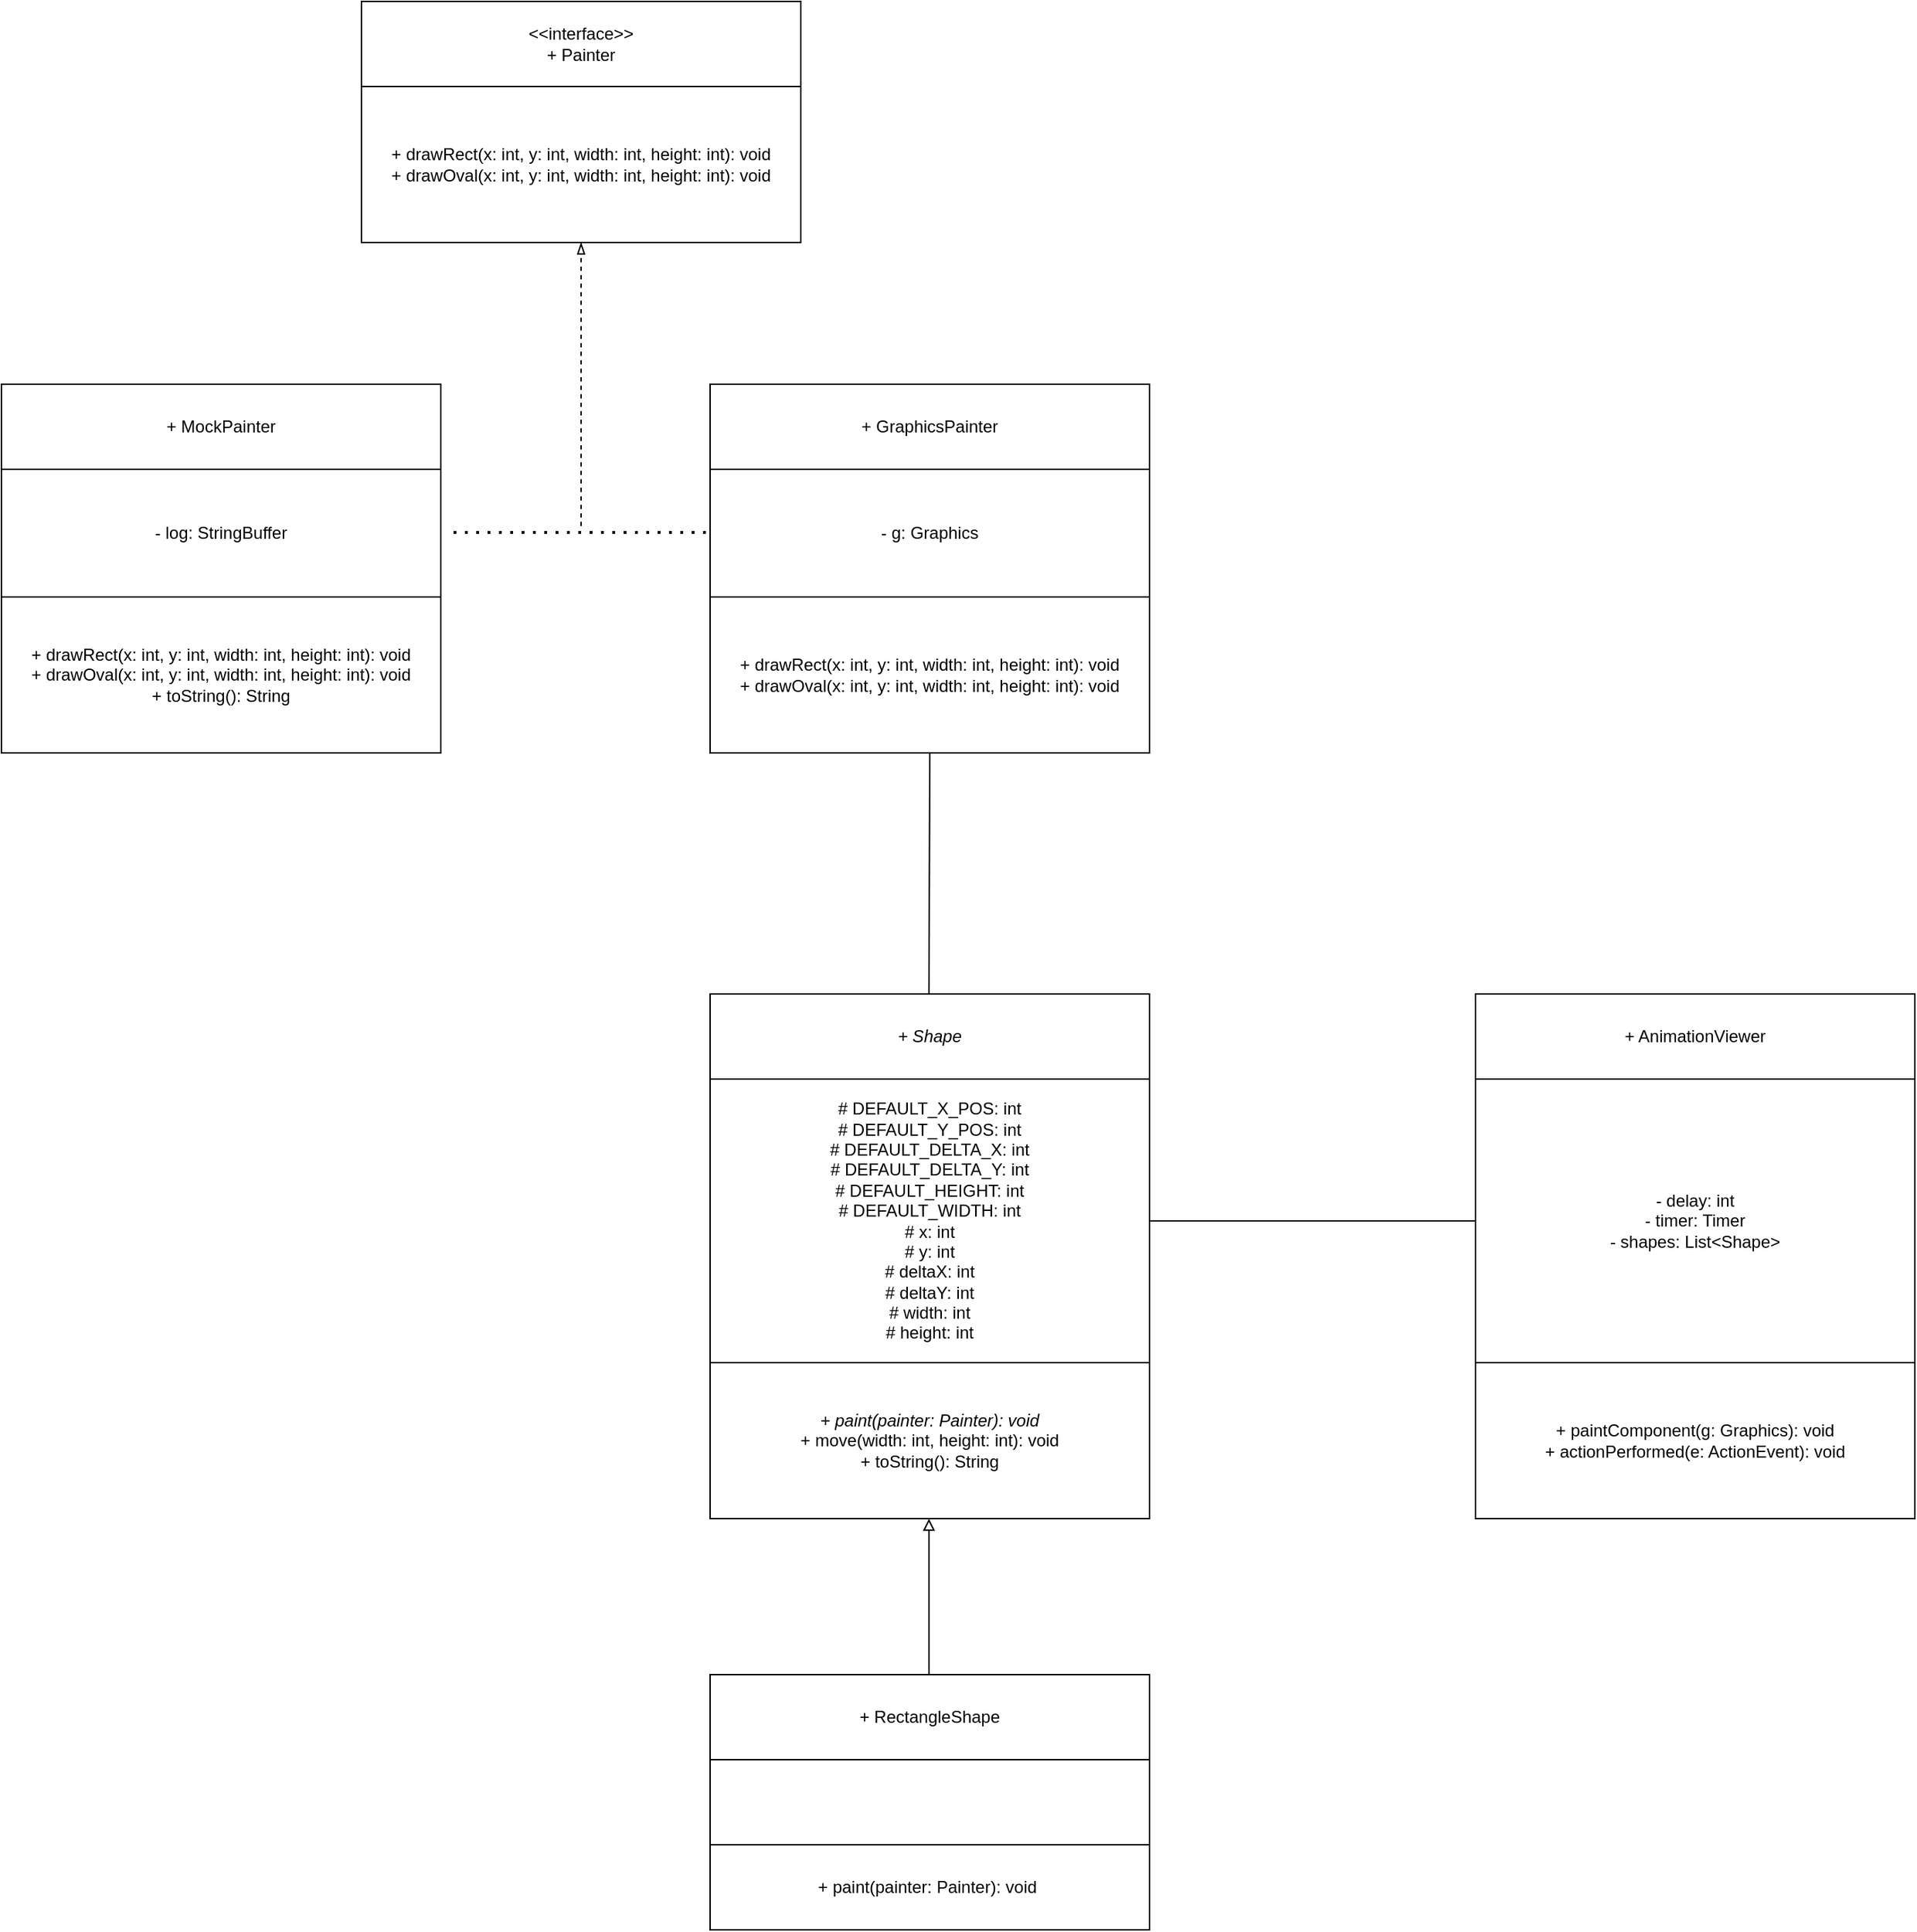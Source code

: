 <mxfile version="24.4.0" type="github">
  <diagram name="Page-1" id="ubM7CDHuB8m3kzV2Bm6y">
    <mxGraphModel dx="3209" dy="2356" grid="1" gridSize="10" guides="1" tooltips="1" connect="1" arrows="1" fold="1" page="1" pageScale="1" pageWidth="827" pageHeight="1169" math="0" shadow="0">
      <root>
        <mxCell id="0" />
        <mxCell id="1" parent="0" />
        <mxCell id="MaU48TReLEHeVx3_mteO-8" value="&lt;i&gt;+ Shape&lt;/i&gt;" style="rounded=0;whiteSpace=wrap;html=1;" vertex="1" parent="1">
          <mxGeometry x="350" y="230" width="310" height="60" as="geometry" />
        </mxCell>
        <mxCell id="MaU48TReLEHeVx3_mteO-9" value="# DEFAULT_X_POS: int&lt;div&gt;# DEFAULT_Y_POS: int&lt;/div&gt;&lt;div&gt;# DEFAULT_DELTA_X: int&lt;div&gt;# DEFAULT_DELTA_Y: int&lt;/div&gt;&lt;/div&gt;&lt;div&gt;# DEFAULT_HEIGHT: int&lt;/div&gt;&lt;div&gt;# DEFAULT_WIDTH: int&lt;/div&gt;&lt;div&gt;# x: int&lt;/div&gt;&lt;div&gt;# y: int&lt;/div&gt;&lt;div&gt;# deltaX: int&lt;/div&gt;&lt;div&gt;# deltaY: int&lt;/div&gt;&lt;div&gt;# width: int&lt;/div&gt;&lt;div&gt;# height: int&lt;/div&gt;" style="rounded=0;whiteSpace=wrap;html=1;" vertex="1" parent="1">
          <mxGeometry x="350" y="290" width="310" height="200" as="geometry" />
        </mxCell>
        <mxCell id="MaU48TReLEHeVx3_mteO-10" value="&lt;div&gt;&lt;i&gt;+ paint(painter: Painter): void&lt;/i&gt;&lt;/div&gt;+ move(width: int, height: int): void&lt;div&gt;+ toString(): String&lt;/div&gt;" style="rounded=0;whiteSpace=wrap;html=1;" vertex="1" parent="1">
          <mxGeometry x="350" y="490" width="310" height="110" as="geometry" />
        </mxCell>
        <mxCell id="MaU48TReLEHeVx3_mteO-11" value="" style="endArrow=block;html=1;rounded=0;endFill=0;" edge="1" parent="1">
          <mxGeometry width="50" height="50" relative="1" as="geometry">
            <mxPoint x="504.41" y="710" as="sourcePoint" />
            <mxPoint x="504.41" y="600" as="targetPoint" />
          </mxGeometry>
        </mxCell>
        <mxCell id="MaU48TReLEHeVx3_mteO-12" value="+ RectangleShape" style="rounded=0;whiteSpace=wrap;html=1;" vertex="1" parent="1">
          <mxGeometry x="350" y="710" width="310" height="60" as="geometry" />
        </mxCell>
        <mxCell id="MaU48TReLEHeVx3_mteO-13" value="" style="rounded=0;whiteSpace=wrap;html=1;" vertex="1" parent="1">
          <mxGeometry x="350" y="770" width="310" height="60" as="geometry" />
        </mxCell>
        <mxCell id="MaU48TReLEHeVx3_mteO-14" value="+ paint(painter: Painter): void&amp;nbsp;" style="rounded=0;whiteSpace=wrap;html=1;" vertex="1" parent="1">
          <mxGeometry x="350" y="830" width="310" height="60" as="geometry" />
        </mxCell>
        <mxCell id="MaU48TReLEHeVx3_mteO-16" value="" style="endArrow=none;html=1;rounded=0;" edge="1" parent="1">
          <mxGeometry width="50" height="50" relative="1" as="geometry">
            <mxPoint x="660" y="390" as="sourcePoint" />
            <mxPoint x="890" y="390" as="targetPoint" />
          </mxGeometry>
        </mxCell>
        <mxCell id="MaU48TReLEHeVx3_mteO-17" value="+ AnimationViewer" style="rounded=0;whiteSpace=wrap;html=1;" vertex="1" parent="1">
          <mxGeometry x="890" y="230" width="310" height="60" as="geometry" />
        </mxCell>
        <mxCell id="MaU48TReLEHeVx3_mteO-18" value="- delay: int&lt;div&gt;- timer: Timer&lt;br&gt;&lt;div&gt;- shapes: List&amp;lt;Shape&amp;gt;&lt;/div&gt;&lt;/div&gt;" style="rounded=0;whiteSpace=wrap;html=1;" vertex="1" parent="1">
          <mxGeometry x="890" y="290" width="310" height="200" as="geometry" />
        </mxCell>
        <mxCell id="MaU48TReLEHeVx3_mteO-19" value="+ paintComponent(g: Graphics): void&lt;div&gt;+ actionPerformed(e: ActionEvent): void&lt;/div&gt;" style="rounded=0;whiteSpace=wrap;html=1;" vertex="1" parent="1">
          <mxGeometry x="890" y="490" width="310" height="110" as="geometry" />
        </mxCell>
        <mxCell id="MaU48TReLEHeVx3_mteO-21" value="" style="endArrow=none;html=1;rounded=0;entryX=0.5;entryY=1;entryDx=0;entryDy=0;" edge="1" parent="1" target="MaU48TReLEHeVx3_mteO-24">
          <mxGeometry width="50" height="50" relative="1" as="geometry">
            <mxPoint x="504.41" y="230" as="sourcePoint" />
            <mxPoint x="504.41" y="-8.82" as="targetPoint" />
          </mxGeometry>
        </mxCell>
        <mxCell id="MaU48TReLEHeVx3_mteO-22" value="+ GraphicsPainter" style="rounded=0;whiteSpace=wrap;html=1;" vertex="1" parent="1">
          <mxGeometry x="350" y="-200" width="310" height="60" as="geometry" />
        </mxCell>
        <mxCell id="MaU48TReLEHeVx3_mteO-23" value="- g: Graphics" style="rounded=0;whiteSpace=wrap;html=1;" vertex="1" parent="1">
          <mxGeometry x="350" y="-140" width="310" height="90" as="geometry" />
        </mxCell>
        <mxCell id="MaU48TReLEHeVx3_mteO-24" value="+ drawRect(x: int, y: int, width: int, height: int): void&lt;div&gt;+ drawOval(x: int, y: int, width: int, height: int): void&lt;/div&gt;" style="rounded=0;whiteSpace=wrap;html=1;" vertex="1" parent="1">
          <mxGeometry x="350" y="-50" width="310" height="110" as="geometry" />
        </mxCell>
        <mxCell id="MaU48TReLEHeVx3_mteO-25" value="&lt;div&gt;&amp;lt;&amp;lt;interface&amp;gt;&amp;gt;&lt;/div&gt;+ Painter" style="rounded=0;whiteSpace=wrap;html=1;" vertex="1" parent="1">
          <mxGeometry x="104" y="-470" width="310" height="60" as="geometry" />
        </mxCell>
        <mxCell id="MaU48TReLEHeVx3_mteO-27" value="+ drawRect(x: int, y: int, width: int, height: int): void&lt;div&gt;+ drawOval(x: int, y: int, width: int, height: int): void&lt;br&gt;&lt;/div&gt;" style="rounded=0;whiteSpace=wrap;html=1;" vertex="1" parent="1">
          <mxGeometry x="104" y="-410" width="310" height="110" as="geometry" />
        </mxCell>
        <mxCell id="MaU48TReLEHeVx3_mteO-28" value="" style="endArrow=blockThin;dashed=1;html=1;rounded=0;endFill=0;" edge="1" parent="1">
          <mxGeometry width="50" height="50" relative="1" as="geometry">
            <mxPoint x="259" y="-100" as="sourcePoint" />
            <mxPoint x="259" y="-300" as="targetPoint" />
          </mxGeometry>
        </mxCell>
        <mxCell id="MaU48TReLEHeVx3_mteO-29" value="" style="endArrow=none;dashed=1;html=1;dashPattern=1 3;strokeWidth=2;rounded=0;" edge="1" parent="1">
          <mxGeometry width="50" height="50" relative="1" as="geometry">
            <mxPoint x="169" y="-95.56" as="sourcePoint" />
            <mxPoint x="349" y="-95.56" as="targetPoint" />
          </mxGeometry>
        </mxCell>
        <mxCell id="MaU48TReLEHeVx3_mteO-30" value="+ MockPainter" style="rounded=0;whiteSpace=wrap;html=1;" vertex="1" parent="1">
          <mxGeometry x="-150" y="-200" width="310" height="60" as="geometry" />
        </mxCell>
        <mxCell id="MaU48TReLEHeVx3_mteO-31" value="- log: StringBuffer" style="rounded=0;whiteSpace=wrap;html=1;" vertex="1" parent="1">
          <mxGeometry x="-150" y="-140" width="310" height="90" as="geometry" />
        </mxCell>
        <mxCell id="MaU48TReLEHeVx3_mteO-32" value="+ drawRect(x: int, y: int, width: int, height: int): void&lt;div&gt;+ drawOval(x: int, y: int, width: int, height: int): void&lt;/div&gt;&lt;div&gt;+ toString(): String&lt;/div&gt;" style="rounded=0;whiteSpace=wrap;html=1;" vertex="1" parent="1">
          <mxGeometry x="-150" y="-50" width="310" height="110" as="geometry" />
        </mxCell>
      </root>
    </mxGraphModel>
  </diagram>
</mxfile>
